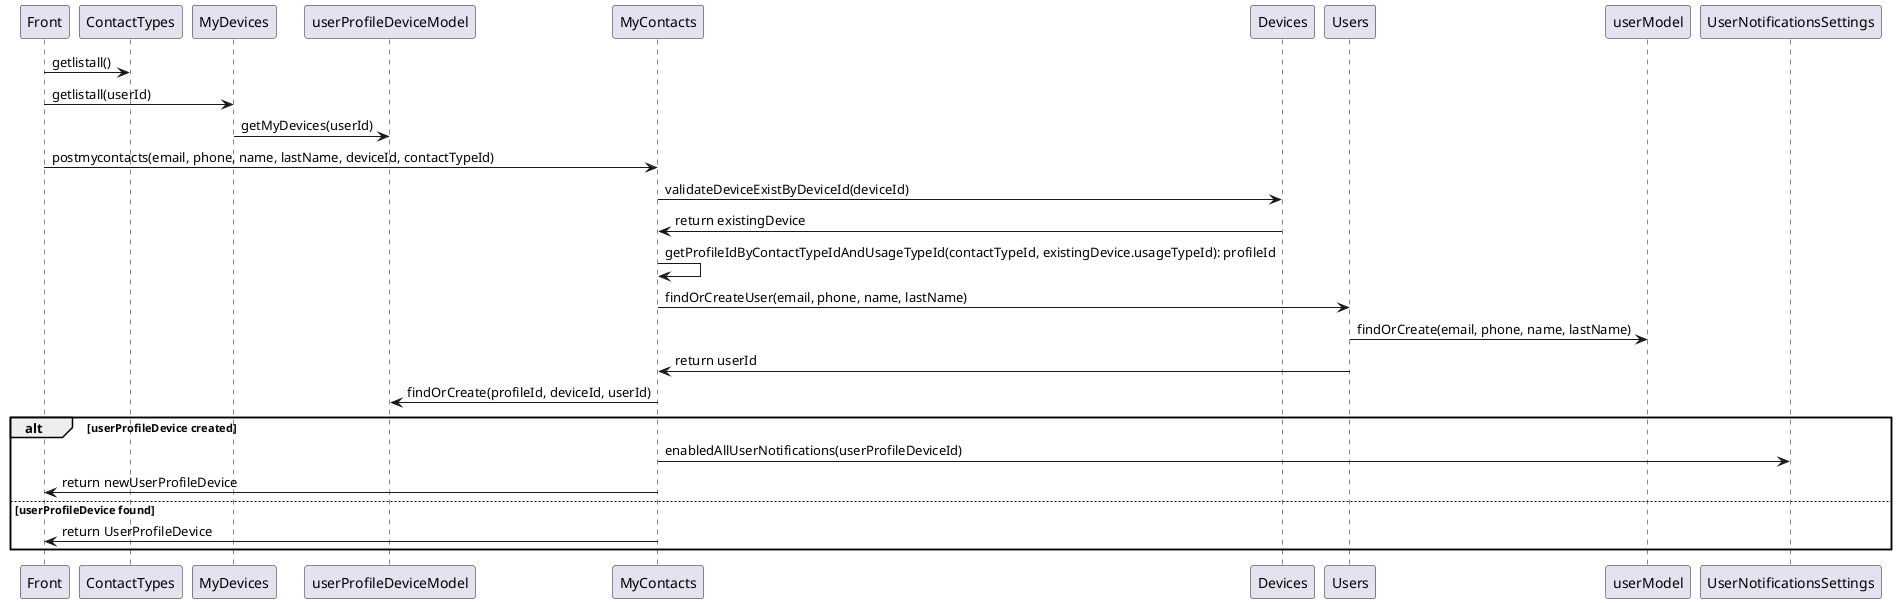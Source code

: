 @startuml addContact
Front -> ContactTypes: getlistall()
Front -> MyDevices: getlistall(userId)
MyDevices -> userProfileDeviceModel: getMyDevices(userId)
Front -> MyContacts: postmycontacts(email, phone, name, lastName, deviceId, contactTypeId)
MyContacts -> Devices: validateDeviceExistByDeviceId(deviceId)
Devices -> MyContacts: return existingDevice
MyContacts -> MyContacts: getProfileIdByContactTypeIdAndUsageTypeId(contactTypeId, existingDevice.usageTypeId): profileId
MyContacts -> Users: findOrCreateUser(email, phone, name, lastName)
Users -> userModel: findOrCreate(email, phone, name, lastName)
Users -> MyContacts: return userId
MyContacts -> userProfileDeviceModel: findOrCreate(profileId, deviceId, userId)
alt userProfileDevice created
  MyContacts -> UserNotificationsSettings: enabledAllUserNotifications(userProfileDeviceId)
  MyContacts -> Front: return newUserProfileDevice
else userProfileDevice found
  MyContacts -> Front: return UserProfileDevice
end
@enduml
